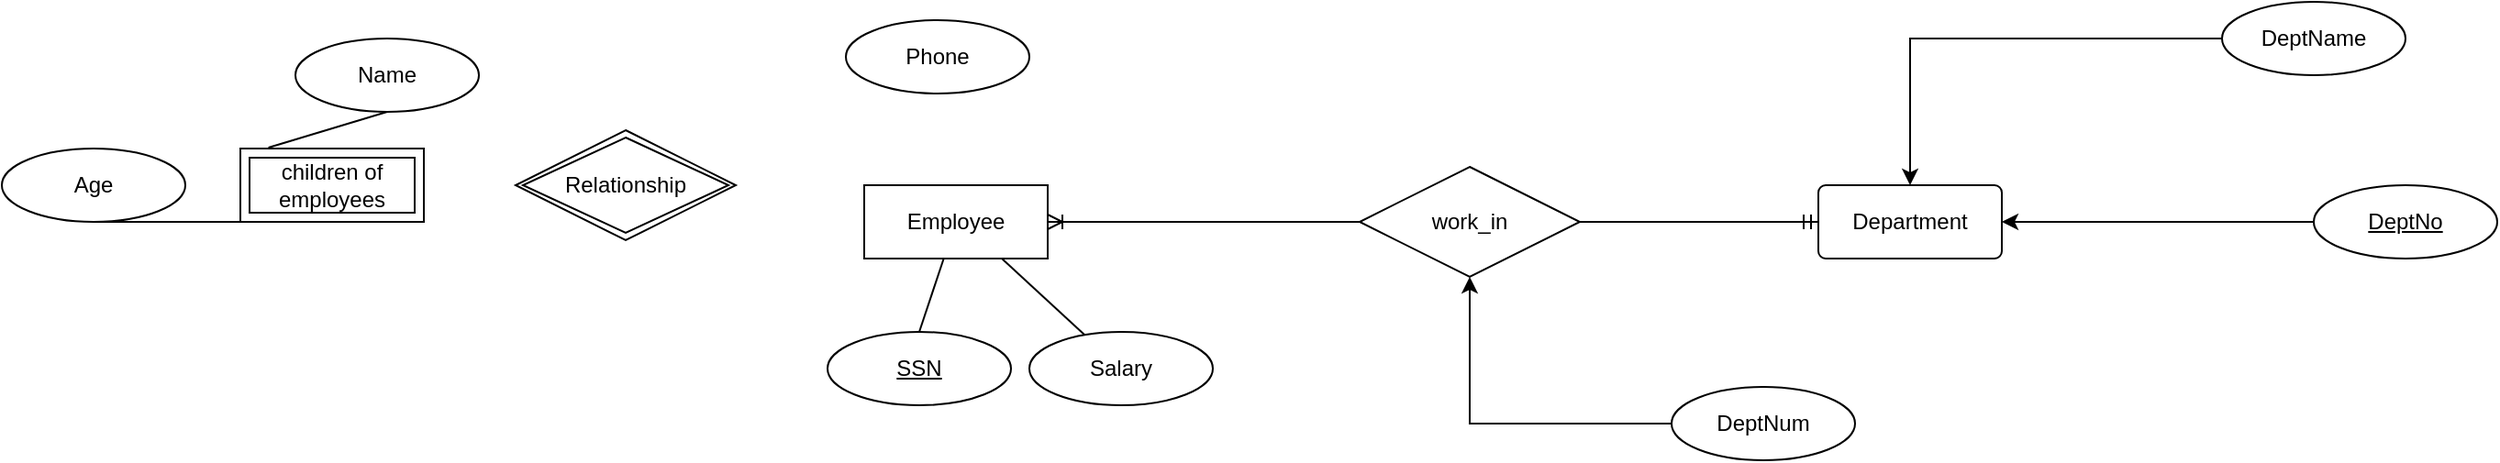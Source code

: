 <mxfile version="22.1.21" type="github">
  <diagram name="Page-1" id="ill8SDHSSKFXlnQjD34v">
    <mxGraphModel dx="1139" dy="750" grid="1" gridSize="10" guides="1" tooltips="1" connect="1" arrows="1" fold="1" page="1" pageScale="1" pageWidth="850" pageHeight="1100" math="0" shadow="0">
      <root>
        <mxCell id="0" />
        <mxCell id="1" parent="0" />
        <mxCell id="-kPjgLYo0WIdV9sRpqmW-1" value="Employee" style="whiteSpace=wrap;html=1;align=center;" vertex="1" parent="1">
          <mxGeometry x="490" y="110" width="100" height="40" as="geometry" />
        </mxCell>
        <mxCell id="-kPjgLYo0WIdV9sRpqmW-3" value="Phone" style="ellipse;whiteSpace=wrap;html=1;align=center;fontStyle=0;" vertex="1" parent="1">
          <mxGeometry x="480" y="20" width="100" height="40" as="geometry" />
        </mxCell>
        <mxCell id="-kPjgLYo0WIdV9sRpqmW-4" value="Department" style="rounded=1;arcSize=10;whiteSpace=wrap;html=1;align=center;" vertex="1" parent="1">
          <mxGeometry x="1010" y="110" width="100" height="40" as="geometry" />
        </mxCell>
        <mxCell id="-kPjgLYo0WIdV9sRpqmW-6" value="SSN" style="ellipse;whiteSpace=wrap;html=1;align=center;fontStyle=4" vertex="1" parent="1">
          <mxGeometry x="470" y="190" width="100" height="40" as="geometry" />
        </mxCell>
        <mxCell id="-kPjgLYo0WIdV9sRpqmW-15" style="edgeStyle=orthogonalEdgeStyle;rounded=0;orthogonalLoop=1;jettySize=auto;html=1;entryX=1;entryY=0.5;entryDx=0;entryDy=0;" edge="1" parent="1" source="-kPjgLYo0WIdV9sRpqmW-16" target="-kPjgLYo0WIdV9sRpqmW-4">
          <mxGeometry relative="1" as="geometry">
            <mxPoint x="1200" y="70" as="targetPoint" />
          </mxGeometry>
        </mxCell>
        <mxCell id="-kPjgLYo0WIdV9sRpqmW-16" value="DeptNo" style="ellipse;whiteSpace=wrap;html=1;align=center;fontStyle=4;" vertex="1" parent="1">
          <mxGeometry x="1280" y="110" width="100" height="40" as="geometry" />
        </mxCell>
        <mxCell id="-kPjgLYo0WIdV9sRpqmW-17" style="edgeStyle=orthogonalEdgeStyle;rounded=0;orthogonalLoop=1;jettySize=auto;html=1;" edge="1" parent="1" source="-kPjgLYo0WIdV9sRpqmW-18" target="-kPjgLYo0WIdV9sRpqmW-4">
          <mxGeometry relative="1" as="geometry" />
        </mxCell>
        <mxCell id="-kPjgLYo0WIdV9sRpqmW-18" value="DeptName" style="ellipse;whiteSpace=wrap;html=1;align=center;" vertex="1" parent="1">
          <mxGeometry x="1230" y="10" width="100" height="40" as="geometry" />
        </mxCell>
        <mxCell id="-kPjgLYo0WIdV9sRpqmW-19" value="work_in" style="shape=rhombus;perimeter=rhombusPerimeter;whiteSpace=wrap;html=1;align=center;" vertex="1" parent="1">
          <mxGeometry x="760" y="100" width="120" height="60" as="geometry" />
        </mxCell>
        <mxCell id="-kPjgLYo0WIdV9sRpqmW-20" value="" style="edgeStyle=entityRelationEdgeStyle;fontSize=12;html=1;endArrow=ERmandOne;rounded=0;exitX=1;exitY=0.5;exitDx=0;exitDy=0;" edge="1" parent="1" source="-kPjgLYo0WIdV9sRpqmW-19" target="-kPjgLYo0WIdV9sRpqmW-4">
          <mxGeometry width="100" height="100" relative="1" as="geometry">
            <mxPoint x="880" y="160" as="sourcePoint" />
            <mxPoint x="980" y="60" as="targetPoint" />
          </mxGeometry>
        </mxCell>
        <mxCell id="-kPjgLYo0WIdV9sRpqmW-21" value="" style="edgeStyle=entityRelationEdgeStyle;fontSize=12;html=1;endArrow=ERoneToMany;rounded=0;exitX=0;exitY=0.5;exitDx=0;exitDy=0;entryX=1;entryY=0.5;entryDx=0;entryDy=0;" edge="1" parent="1" source="-kPjgLYo0WIdV9sRpqmW-19" target="-kPjgLYo0WIdV9sRpqmW-1">
          <mxGeometry width="100" height="100" relative="1" as="geometry">
            <mxPoint x="890" y="270" as="sourcePoint" />
            <mxPoint x="990" y="170" as="targetPoint" />
          </mxGeometry>
        </mxCell>
        <mxCell id="-kPjgLYo0WIdV9sRpqmW-22" style="edgeStyle=orthogonalEdgeStyle;rounded=0;orthogonalLoop=1;jettySize=auto;html=1;entryX=0.5;entryY=1;entryDx=0;entryDy=0;" edge="1" parent="1" source="-kPjgLYo0WIdV9sRpqmW-23" target="-kPjgLYo0WIdV9sRpqmW-19">
          <mxGeometry relative="1" as="geometry" />
        </mxCell>
        <mxCell id="-kPjgLYo0WIdV9sRpqmW-23" value="DeptNum" style="ellipse;whiteSpace=wrap;html=1;align=center;" vertex="1" parent="1">
          <mxGeometry x="930" y="220" width="100" height="40" as="geometry" />
        </mxCell>
        <mxCell id="-kPjgLYo0WIdV9sRpqmW-25" value="children of &lt;br/&gt;employees" style="shape=ext;margin=3;double=1;whiteSpace=wrap;html=1;align=center;" vertex="1" parent="1">
          <mxGeometry x="150" y="90" width="100" height="40" as="geometry" />
        </mxCell>
        <mxCell id="-kPjgLYo0WIdV9sRpqmW-8" value="Salary" style="ellipse;whiteSpace=wrap;html=1;align=center;" vertex="1" parent="1">
          <mxGeometry x="580" y="190" width="100" height="40" as="geometry" />
        </mxCell>
        <mxCell id="-kPjgLYo0WIdV9sRpqmW-31" value="Name" style="ellipse;whiteSpace=wrap;html=1;align=center;" vertex="1" parent="1">
          <mxGeometry x="180" y="30" width="100" height="40" as="geometry" />
        </mxCell>
        <mxCell id="-kPjgLYo0WIdV9sRpqmW-34" value="Age" style="ellipse;whiteSpace=wrap;html=1;align=center;" vertex="1" parent="1">
          <mxGeometry x="20" y="90" width="100" height="40" as="geometry" />
        </mxCell>
        <mxCell id="-kPjgLYo0WIdV9sRpqmW-39" value="" style="endArrow=none;html=1;rounded=0;exitX=0.5;exitY=1;exitDx=0;exitDy=0;entryX=0.153;entryY=-0.013;entryDx=0;entryDy=0;entryPerimeter=0;" edge="1" parent="1" source="-kPjgLYo0WIdV9sRpqmW-31" target="-kPjgLYo0WIdV9sRpqmW-25">
          <mxGeometry relative="1" as="geometry">
            <mxPoint x="230" y="130" as="sourcePoint" />
            <mxPoint x="390" y="130" as="targetPoint" />
          </mxGeometry>
        </mxCell>
        <mxCell id="-kPjgLYo0WIdV9sRpqmW-40" value="" style="endArrow=none;html=1;rounded=0;exitX=0.5;exitY=0;exitDx=0;exitDy=0;" edge="1" parent="1" source="-kPjgLYo0WIdV9sRpqmW-6" target="-kPjgLYo0WIdV9sRpqmW-1">
          <mxGeometry relative="1" as="geometry">
            <mxPoint x="496.477" y="13.679" as="sourcePoint" />
            <mxPoint x="850" y="-40" as="targetPoint" />
          </mxGeometry>
        </mxCell>
        <mxCell id="-kPjgLYo0WIdV9sRpqmW-41" value="" style="endArrow=none;html=1;rounded=0;exitX=0.5;exitY=1;exitDx=0;exitDy=0;entryX=0;entryY=1;entryDx=0;entryDy=0;" edge="1" parent="1" source="-kPjgLYo0WIdV9sRpqmW-34" target="-kPjgLYo0WIdV9sRpqmW-25">
          <mxGeometry relative="1" as="geometry">
            <mxPoint x="190" y="160" as="sourcePoint" />
            <mxPoint x="350" y="160" as="targetPoint" />
          </mxGeometry>
        </mxCell>
        <mxCell id="-kPjgLYo0WIdV9sRpqmW-43" value="Relationship" style="shape=rhombus;double=1;perimeter=rhombusPerimeter;whiteSpace=wrap;html=1;align=center;" vertex="1" parent="1">
          <mxGeometry x="300" y="80" width="120" height="60" as="geometry" />
        </mxCell>
        <mxCell id="-kPjgLYo0WIdV9sRpqmW-44" value="" style="endArrow=none;html=1;rounded=0;exitX=0.75;exitY=1;exitDx=0;exitDy=0;" edge="1" parent="1" source="-kPjgLYo0WIdV9sRpqmW-1" target="-kPjgLYo0WIdV9sRpqmW-8">
          <mxGeometry relative="1" as="geometry">
            <mxPoint x="670" y="280" as="sourcePoint" />
            <mxPoint x="640" y="210" as="targetPoint" />
          </mxGeometry>
        </mxCell>
      </root>
    </mxGraphModel>
  </diagram>
</mxfile>
